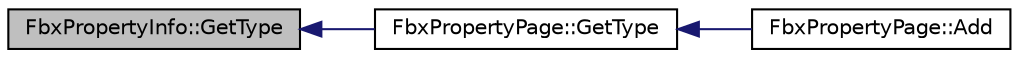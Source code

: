 digraph "FbxPropertyInfo::GetType"
{
  edge [fontname="Helvetica",fontsize="10",labelfontname="Helvetica",labelfontsize="10"];
  node [fontname="Helvetica",fontsize="10",shape=record];
  rankdir="LR";
  Node49 [label="FbxPropertyInfo::GetType",height=0.2,width=0.4,color="black", fillcolor="grey75", style="filled", fontcolor="black"];
  Node49 -> Node50 [dir="back",color="midnightblue",fontsize="10",style="solid",fontname="Helvetica"];
  Node50 [label="FbxPropertyPage::GetType",height=0.2,width=0.4,color="black", fillcolor="white", style="filled",URL="$class_fbx_property_page.html#ad421a6af4eda1204279e5ea43e01c6a2"];
  Node50 -> Node51 [dir="back",color="midnightblue",fontsize="10",style="solid",fontname="Helvetica"];
  Node51 [label="FbxPropertyPage::Add",height=0.2,width=0.4,color="black", fillcolor="white", style="filled",URL="$class_fbx_property_page.html#a96c5b9945595bc33ff1027211e2e2ffb"];
}
